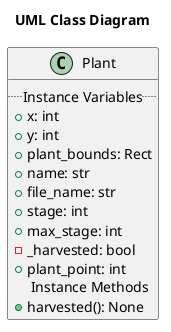 @startuml plant
scale 1
title  "UML Class Diagram"
class Plant {
	.. Instance Variables ..
	+ x: int
	+ y: int
    + plant_bounds: Rect
    + name: str
    + file_name: str
    + stage: int
    + max_stage: int
    - _harvested: bool 
    + plant_point: int
    .. Instance Methods ..
    + harvested(): None
}
@enduml